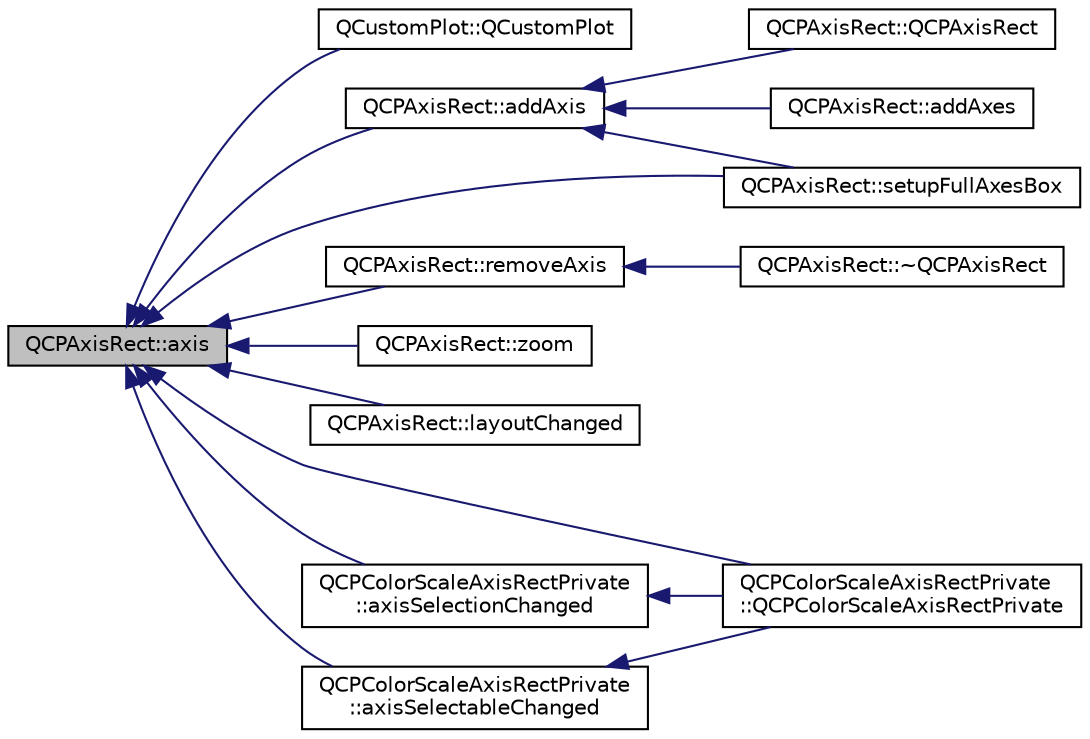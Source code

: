 digraph "QCPAxisRect::axis"
{
  edge [fontname="Helvetica",fontsize="10",labelfontname="Helvetica",labelfontsize="10"];
  node [fontname="Helvetica",fontsize="10",shape=record];
  rankdir="LR";
  Node87 [label="QCPAxisRect::axis",height=0.2,width=0.4,color="black", fillcolor="grey75", style="filled", fontcolor="black"];
  Node87 -> Node88 [dir="back",color="midnightblue",fontsize="10",style="solid",fontname="Helvetica"];
  Node88 [label="QCustomPlot::QCustomPlot",height=0.2,width=0.4,color="black", fillcolor="white", style="filled",URL="$class_q_custom_plot.html#a45b99626558651a6428b83972b0b34b8"];
  Node87 -> Node89 [dir="back",color="midnightblue",fontsize="10",style="solid",fontname="Helvetica"];
  Node89 [label="QCPAxisRect::addAxis",height=0.2,width=0.4,color="black", fillcolor="white", style="filled",URL="$class_q_c_p_axis_rect.html#a2dc336092ccc57d44a46194c8a23e4f4"];
  Node89 -> Node90 [dir="back",color="midnightblue",fontsize="10",style="solid",fontname="Helvetica"];
  Node90 [label="QCPAxisRect::QCPAxisRect",height=0.2,width=0.4,color="black", fillcolor="white", style="filled",URL="$class_q_c_p_axis_rect.html#a60b31dece805462c1b82eea2e69ba042"];
  Node89 -> Node91 [dir="back",color="midnightblue",fontsize="10",style="solid",fontname="Helvetica"];
  Node91 [label="QCPAxisRect::addAxes",height=0.2,width=0.4,color="black", fillcolor="white", style="filled",URL="$class_q_c_p_axis_rect.html#a792e1f3d9cb1591fca135bb0de9b81fc"];
  Node89 -> Node92 [dir="back",color="midnightblue",fontsize="10",style="solid",fontname="Helvetica"];
  Node92 [label="QCPAxisRect::setupFullAxesBox",height=0.2,width=0.4,color="black", fillcolor="white", style="filled",URL="$class_q_c_p_axis_rect.html#a5fa906175447b14206954f77fc7f1ef4"];
  Node87 -> Node93 [dir="back",color="midnightblue",fontsize="10",style="solid",fontname="Helvetica"];
  Node93 [label="QCPAxisRect::removeAxis",height=0.2,width=0.4,color="black", fillcolor="white", style="filled",URL="$class_q_c_p_axis_rect.html#a03c39cd9704f0d36fb6cf980cdddcbaa"];
  Node93 -> Node94 [dir="back",color="midnightblue",fontsize="10",style="solid",fontname="Helvetica"];
  Node94 [label="QCPAxisRect::~QCPAxisRect",height=0.2,width=0.4,color="black", fillcolor="white", style="filled",URL="$class_q_c_p_axis_rect.html#a463c44b1856ddbf82eb3f7b582839cd0"];
  Node87 -> Node95 [dir="back",color="midnightblue",fontsize="10",style="solid",fontname="Helvetica"];
  Node95 [label="QCPAxisRect::zoom",height=0.2,width=0.4,color="black", fillcolor="white", style="filled",URL="$class_q_c_p_axis_rect.html#a6a39fb3aea60a8c503bdcb3f0477d2f6"];
  Node87 -> Node92 [dir="back",color="midnightblue",fontsize="10",style="solid",fontname="Helvetica"];
  Node87 -> Node96 [dir="back",color="midnightblue",fontsize="10",style="solid",fontname="Helvetica"];
  Node96 [label="QCPAxisRect::layoutChanged",height=0.2,width=0.4,color="black", fillcolor="white", style="filled",URL="$class_q_c_p_axis_rect.html#a575e38ac71a21906dc2d7b3364db2d62"];
  Node87 -> Node97 [dir="back",color="midnightblue",fontsize="10",style="solid",fontname="Helvetica"];
  Node97 [label="QCPColorScaleAxisRectPrivate\l::QCPColorScaleAxisRectPrivate",height=0.2,width=0.4,color="black", fillcolor="white", style="filled",URL="$class_q_c_p_color_scale_axis_rect_private.html#ad3b242f75dd2b33581364a4e668a80db"];
  Node87 -> Node98 [dir="back",color="midnightblue",fontsize="10",style="solid",fontname="Helvetica"];
  Node98 [label="QCPColorScaleAxisRectPrivate\l::axisSelectionChanged",height=0.2,width=0.4,color="black", fillcolor="white", style="filled",URL="$class_q_c_p_color_scale_axis_rect_private.html#a6112ad4291ac1695d37659cb049d598d"];
  Node98 -> Node97 [dir="back",color="midnightblue",fontsize="10",style="solid",fontname="Helvetica"];
  Node87 -> Node99 [dir="back",color="midnightblue",fontsize="10",style="solid",fontname="Helvetica"];
  Node99 [label="QCPColorScaleAxisRectPrivate\l::axisSelectableChanged",height=0.2,width=0.4,color="black", fillcolor="white", style="filled",URL="$class_q_c_p_color_scale_axis_rect_private.html#a66d2baed86966bb03a6d7c32dc7d59f7"];
  Node99 -> Node97 [dir="back",color="midnightblue",fontsize="10",style="solid",fontname="Helvetica"];
}
